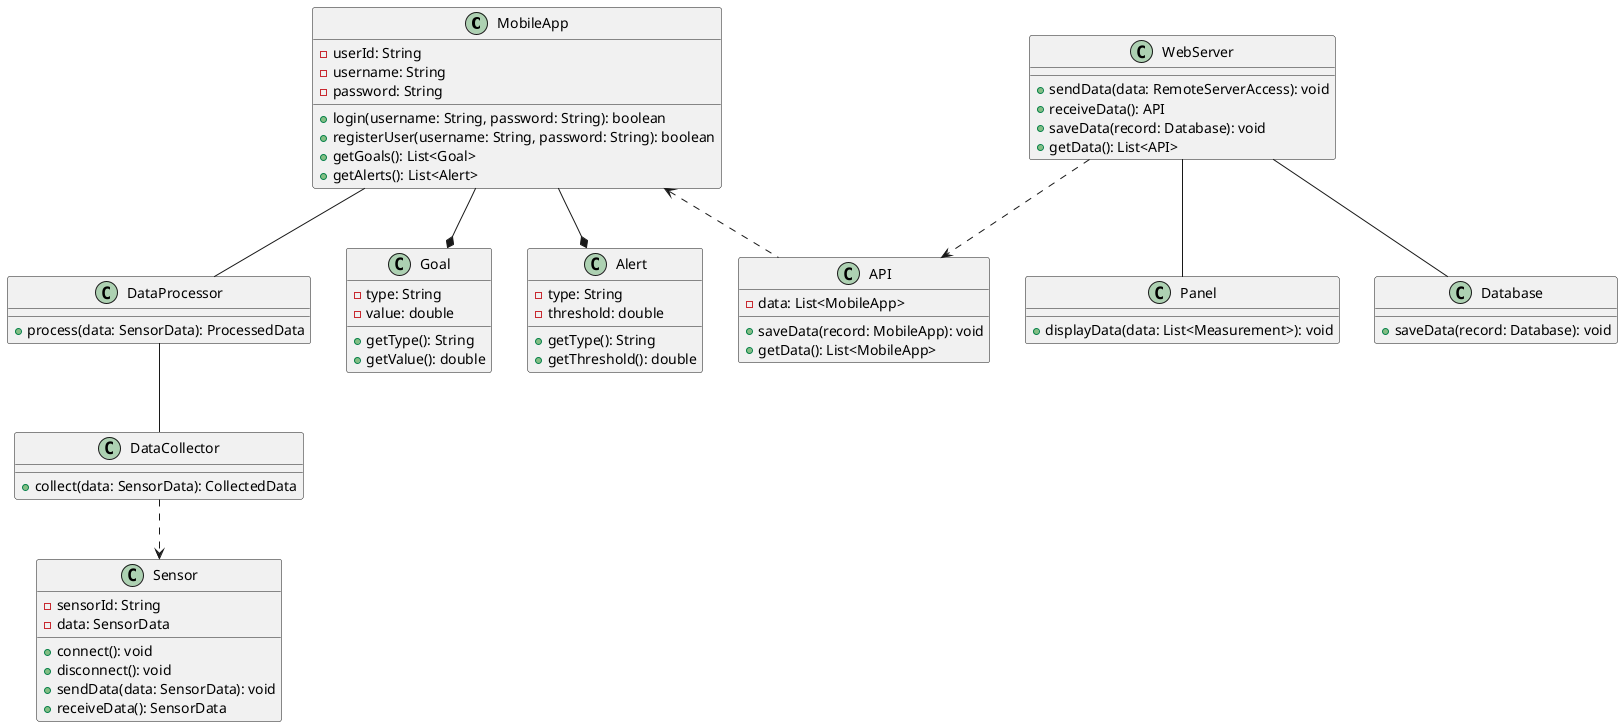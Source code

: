 @startuml
class MobileApp {
  - userId: String
  - username: String
  - password: String
  + login(username: String, password: String): boolean
  + registerUser(username: String, password: String): boolean
  + getGoals(): List<Goal>
  + getAlerts(): List<Alert>
}

class Sensor {
  - sensorId: String
  - data: SensorData
  + connect(): void
  + disconnect(): void
  + sendData(data: SensorData): void
  + receiveData(): SensorData
}

class Panel {
  + displayData(data: List<Measurement>): void
}

class DataProcessor {
  + process(data: SensorData): ProcessedData
}

class API {
  - data: List<MobileApp>
  + saveData(record: MobileApp): void
  + getData(): List<MobileApp>
}

class WebServer {
  + sendData(data: RemoteServerAccess): void
  + receiveData(): API
  + saveData(record: Database): void
  + getData(): List<API>
}

class Database {
  + saveData(record: Database): void
}

class Goal {
  - type: String
  - value: double
  + getType(): String
  + getValue(): double
}

class Alert {
  - type: String
  - threshold: double
  + getType(): String
  + getThreshold(): double
}

class DataCollector {
  + collect(data: SensorData): CollectedData
}

DataCollector ..> Sensor
MobileApp --* Goal
MobileApp --* Alert
MobileApp -- DataProcessor
DataProcessor -- DataCollector
MobileApp <.. API

WebServer -- Panel
WebServer ..> API
WebServer -- Database

@enduml
